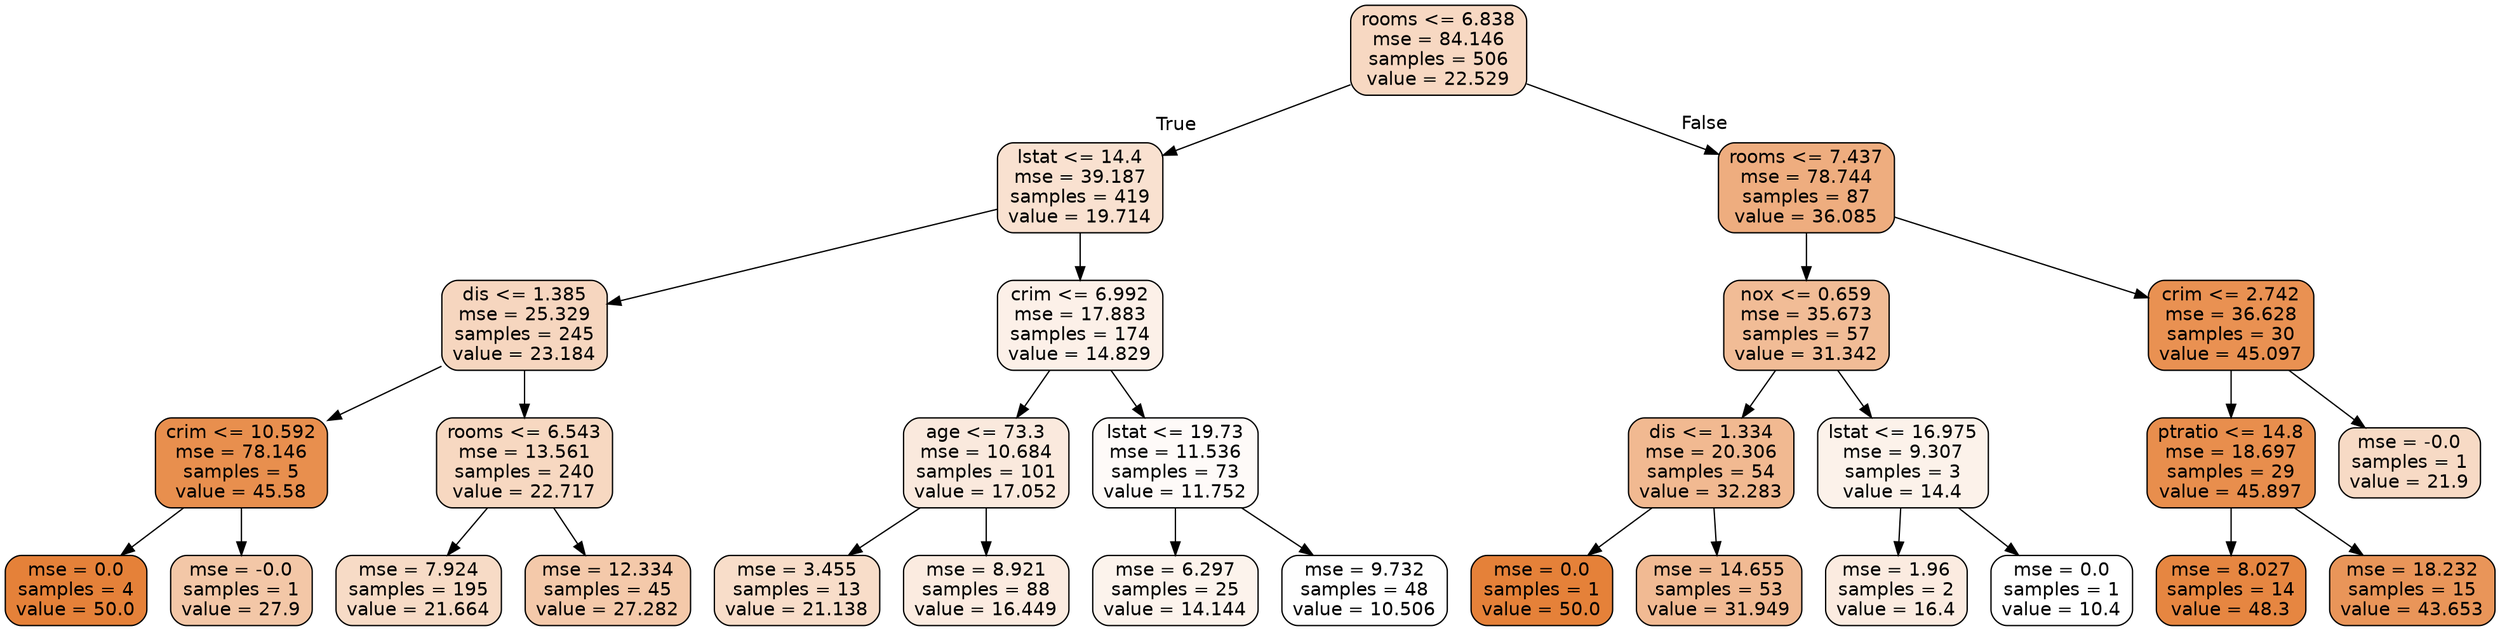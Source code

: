 digraph Tree {
node [shape=box, style="filled, rounded", color="black", fontname=helvetica] ;
edge [fontname=helvetica] ;
0 [label="rooms <= 6.838\nmse = 84.146\nsamples = 506\nvalue = 22.529", fillcolor="#e581394e"] ;
1 [label="lstat <= 14.4\nmse = 39.187\nsamples = 419\nvalue = 19.714", fillcolor="#e581393c"] ;
0 -> 1 [labeldistance=2.5, labelangle=45, headlabel="True"] ;
2 [label="dis <= 1.385\nmse = 25.329\nsamples = 245\nvalue = 23.184", fillcolor="#e5813952"] ;
1 -> 2 ;
3 [label="crim <= 10.592\nmse = 78.146\nsamples = 5\nvalue = 45.58", fillcolor="#e58139e3"] ;
2 -> 3 ;
4 [label="mse = 0.0\nsamples = 4\nvalue = 50.0", fillcolor="#e58139ff"] ;
3 -> 4 ;
5 [label="mse = -0.0\nsamples = 1\nvalue = 27.9", fillcolor="#e5813971"] ;
3 -> 5 ;
6 [label="rooms <= 6.543\nmse = 13.561\nsamples = 240\nvalue = 22.717", fillcolor="#e581394f"] ;
2 -> 6 ;
7 [label="mse = 7.924\nsamples = 195\nvalue = 21.664", fillcolor="#e5813949"] ;
6 -> 7 ;
8 [label="mse = 12.334\nsamples = 45\nvalue = 27.282", fillcolor="#e581396d"] ;
6 -> 8 ;
9 [label="crim <= 6.992\nmse = 17.883\nsamples = 174\nvalue = 14.829", fillcolor="#e581391d"] ;
1 -> 9 ;
10 [label="age <= 73.3\nmse = 10.684\nsamples = 101\nvalue = 17.052", fillcolor="#e581392b"] ;
9 -> 10 ;
11 [label="mse = 3.455\nsamples = 13\nvalue = 21.138", fillcolor="#e5813945"] ;
10 -> 11 ;
12 [label="mse = 8.921\nsamples = 88\nvalue = 16.449", fillcolor="#e5813927"] ;
10 -> 12 ;
13 [label="lstat <= 19.73\nmse = 11.536\nsamples = 73\nvalue = 11.752", fillcolor="#e5813909"] ;
9 -> 13 ;
14 [label="mse = 6.297\nsamples = 25\nvalue = 14.144", fillcolor="#e5813918"] ;
13 -> 14 ;
15 [label="mse = 9.732\nsamples = 48\nvalue = 10.506", fillcolor="#e5813901"] ;
13 -> 15 ;
16 [label="rooms <= 7.437\nmse = 78.744\nsamples = 87\nvalue = 36.085", fillcolor="#e58139a5"] ;
0 -> 16 [labeldistance=2.5, labelangle=-45, headlabel="False"] ;
17 [label="nox <= 0.659\nmse = 35.673\nsamples = 57\nvalue = 31.342", fillcolor="#e5813987"] ;
16 -> 17 ;
18 [label="dis <= 1.334\nmse = 20.306\nsamples = 54\nvalue = 32.283", fillcolor="#e581398d"] ;
17 -> 18 ;
19 [label="mse = 0.0\nsamples = 1\nvalue = 50.0", fillcolor="#e58139ff"] ;
18 -> 19 ;
20 [label="mse = 14.655\nsamples = 53\nvalue = 31.949", fillcolor="#e581398b"] ;
18 -> 20 ;
21 [label="lstat <= 16.975\nmse = 9.307\nsamples = 3\nvalue = 14.4", fillcolor="#e581391a"] ;
17 -> 21 ;
22 [label="mse = 1.96\nsamples = 2\nvalue = 16.4", fillcolor="#e5813927"] ;
21 -> 22 ;
23 [label="mse = 0.0\nsamples = 1\nvalue = 10.4", fillcolor="#e5813900"] ;
21 -> 23 ;
24 [label="crim <= 2.742\nmse = 36.628\nsamples = 30\nvalue = 45.097", fillcolor="#e58139df"] ;
16 -> 24 ;
25 [label="ptratio <= 14.8\nmse = 18.697\nsamples = 29\nvalue = 45.897", fillcolor="#e58139e5"] ;
24 -> 25 ;
26 [label="mse = 8.027\nsamples = 14\nvalue = 48.3", fillcolor="#e58139f4"] ;
25 -> 26 ;
27 [label="mse = 18.232\nsamples = 15\nvalue = 43.653", fillcolor="#e58139d6"] ;
25 -> 27 ;
28 [label="mse = -0.0\nsamples = 1\nvalue = 21.9", fillcolor="#e581394a"] ;
24 -> 28 ;
}